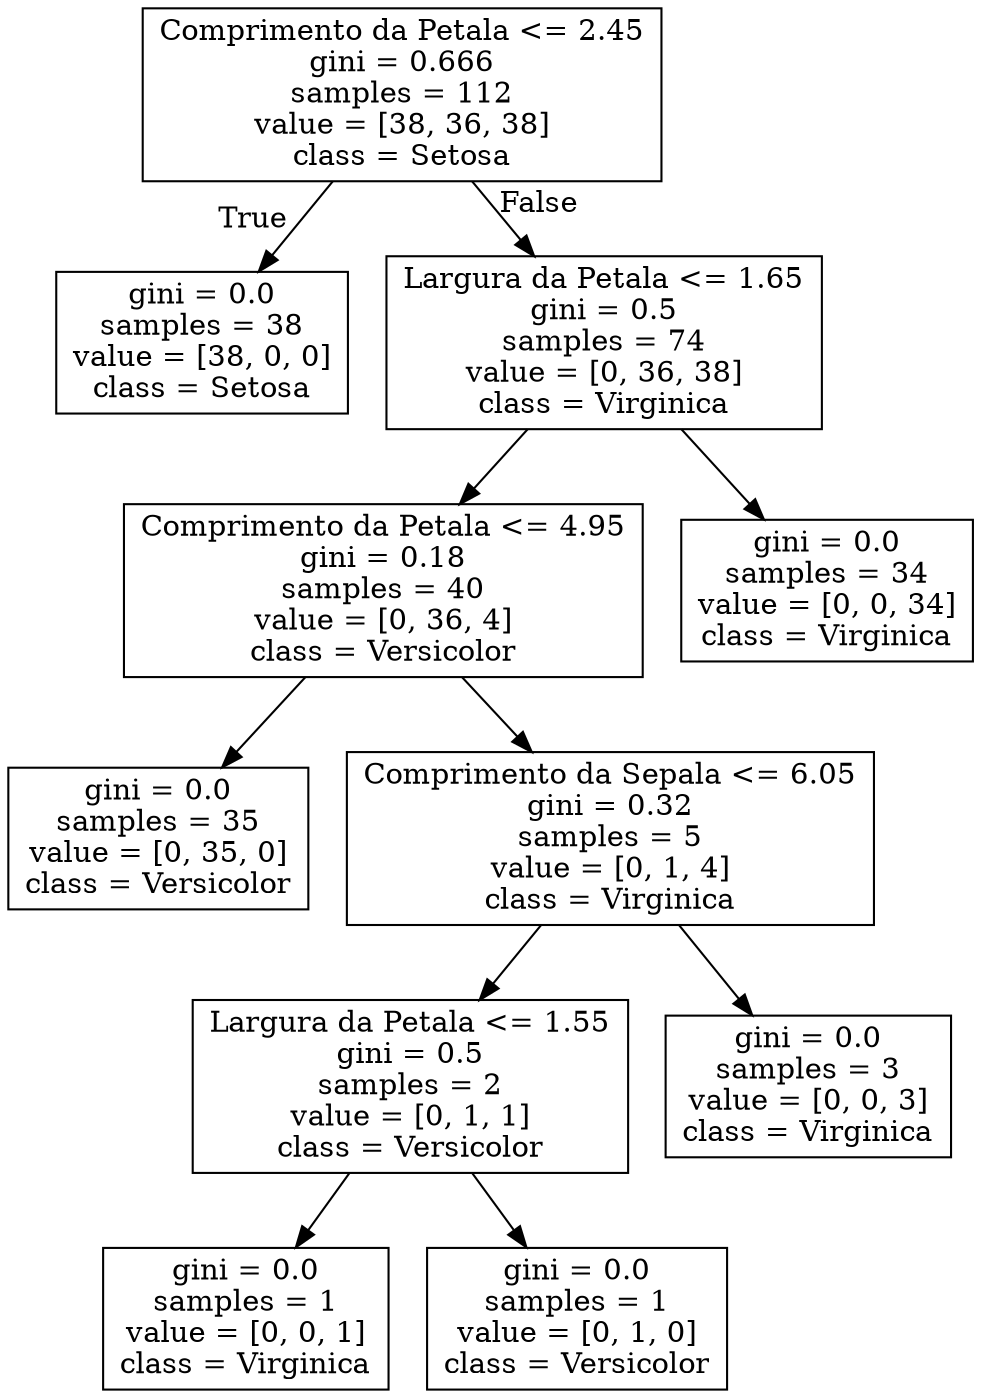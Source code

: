 digraph Tree {
node [shape=box] ;
0 [label="Comprimento da Petala <= 2.45\ngini = 0.666\nsamples = 112\nvalue = [38, 36, 38]\nclass = Setosa"] ;
1 [label="gini = 0.0\nsamples = 38\nvalue = [38, 0, 0]\nclass = Setosa"] ;
0 -> 1 [labeldistance=2.5, labelangle=45, headlabel="True"] ;
2 [label="Largura da Petala <= 1.65\ngini = 0.5\nsamples = 74\nvalue = [0, 36, 38]\nclass = Virginica"] ;
0 -> 2 [labeldistance=2.5, labelangle=-45, headlabel="False"] ;
3 [label="Comprimento da Petala <= 4.95\ngini = 0.18\nsamples = 40\nvalue = [0, 36, 4]\nclass = Versicolor"] ;
2 -> 3 ;
4 [label="gini = 0.0\nsamples = 35\nvalue = [0, 35, 0]\nclass = Versicolor"] ;
3 -> 4 ;
5 [label="Comprimento da Sepala <= 6.05\ngini = 0.32\nsamples = 5\nvalue = [0, 1, 4]\nclass = Virginica"] ;
3 -> 5 ;
6 [label="Largura da Petala <= 1.55\ngini = 0.5\nsamples = 2\nvalue = [0, 1, 1]\nclass = Versicolor"] ;
5 -> 6 ;
7 [label="gini = 0.0\nsamples = 1\nvalue = [0, 0, 1]\nclass = Virginica"] ;
6 -> 7 ;
8 [label="gini = 0.0\nsamples = 1\nvalue = [0, 1, 0]\nclass = Versicolor"] ;
6 -> 8 ;
9 [label="gini = 0.0\nsamples = 3\nvalue = [0, 0, 3]\nclass = Virginica"] ;
5 -> 9 ;
10 [label="gini = 0.0\nsamples = 34\nvalue = [0, 0, 34]\nclass = Virginica"] ;
2 -> 10 ;
}